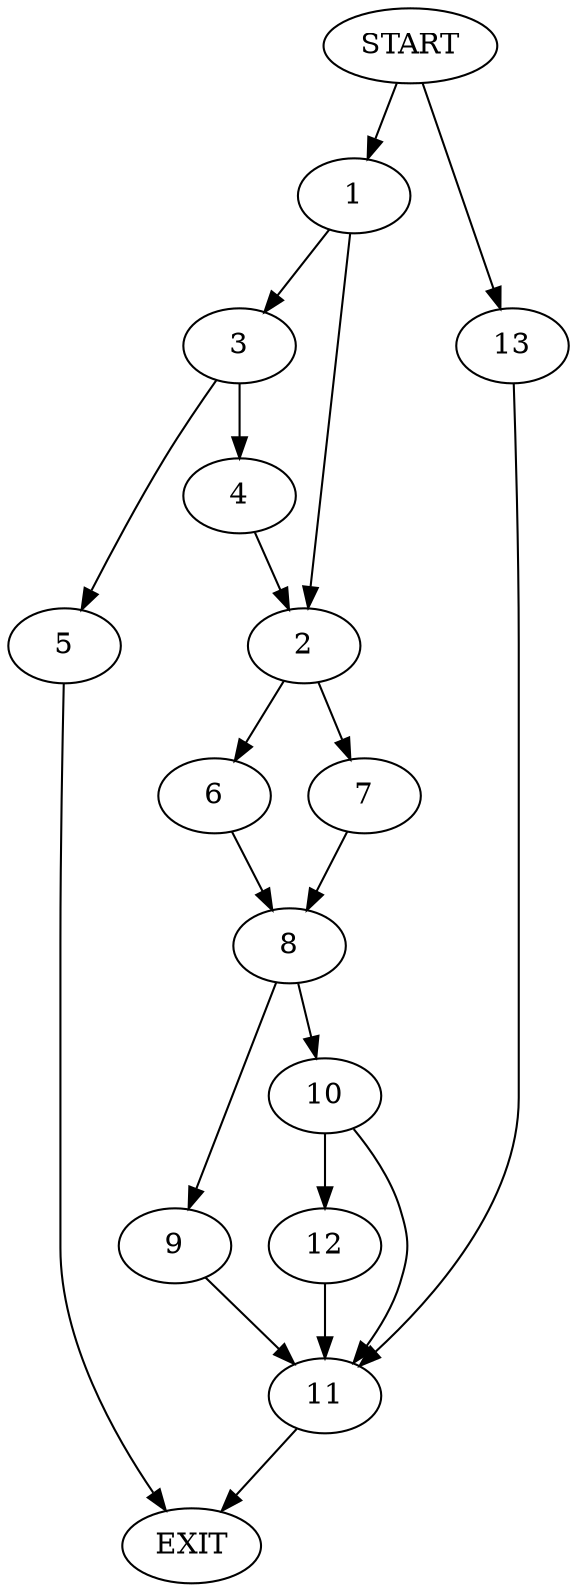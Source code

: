 digraph {
0 [label="START"]
14 [label="EXIT"]
0 -> 1
1 -> 2
1 -> 3
3 -> 4
3 -> 5
2 -> 6
2 -> 7
4 -> 2
5 -> 14
6 -> 8
7 -> 8
8 -> 9
8 -> 10
9 -> 11
10 -> 12
10 -> 11
12 -> 11
11 -> 14
0 -> 13
13 -> 11
}
